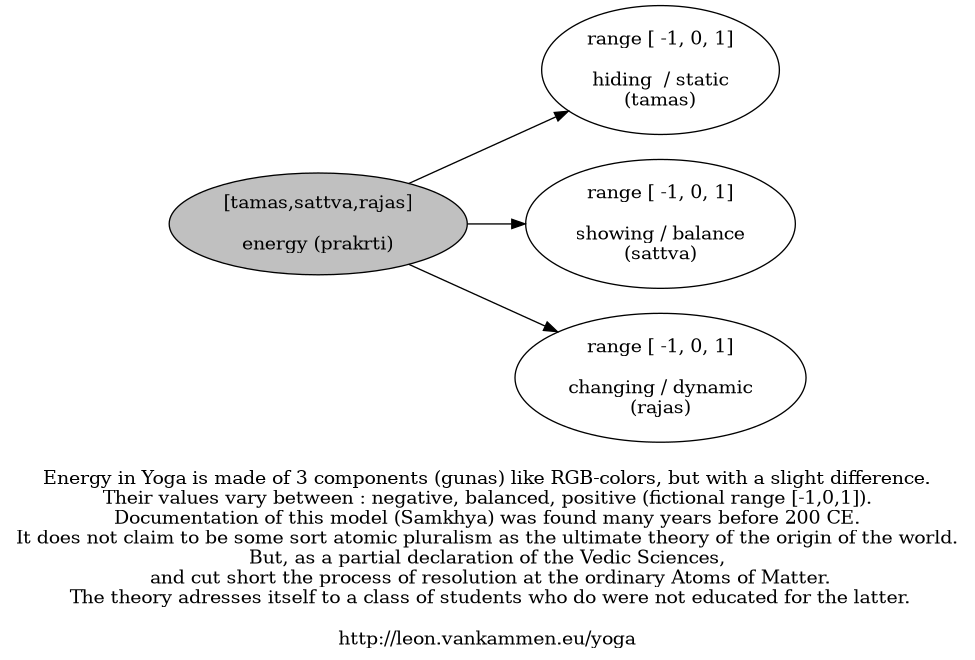 digraph G {
  graph[size="6.5,6.5"]
  rankdir="LR";
  prakrti [label="[tamas,sattva,rajas]\n\nenergy (prakrti)", URL="http://en.wikipedia.org/wiki/Purusha",style=filled,fillcolor="grey"];

  tamas [label="range [ -1, 0, 1]\n\nhiding  / static\n(tamas)"];
  sattva [label="range [ -1, 0, 1]\n\nshowing / balance\n(sattva)"];
  rajas [label="range [ -1, 0, 1]\n\nchanging / dynamic\n(rajas)"];

  prakrti -> sattva;
  prakrti -> tamas;
  prakrti -> rajas;

  overlap=false;
  label="\nEnergy in Yoga is made of 3 components (gunas) like RGB-colors, but with a slight difference.\nTheir values vary between : negative, balanced, positive (fictional range [-1,0,1]).\nDocumentation of this model (Samkhya) was found many years before 200 CE.\nIt does not claim to be some sort atomic pluralism as the ultimate theory of the origin of the world.\nBut, as a partial declaration of the Vedic Sciences,\n and cut short the process of resolution at the ordinary Atoms of Matter.\n The theory adresses itself to a class of students who do were not educated for the latter.\n\nhttp://leon.vankammen.eu/yoga"

}
